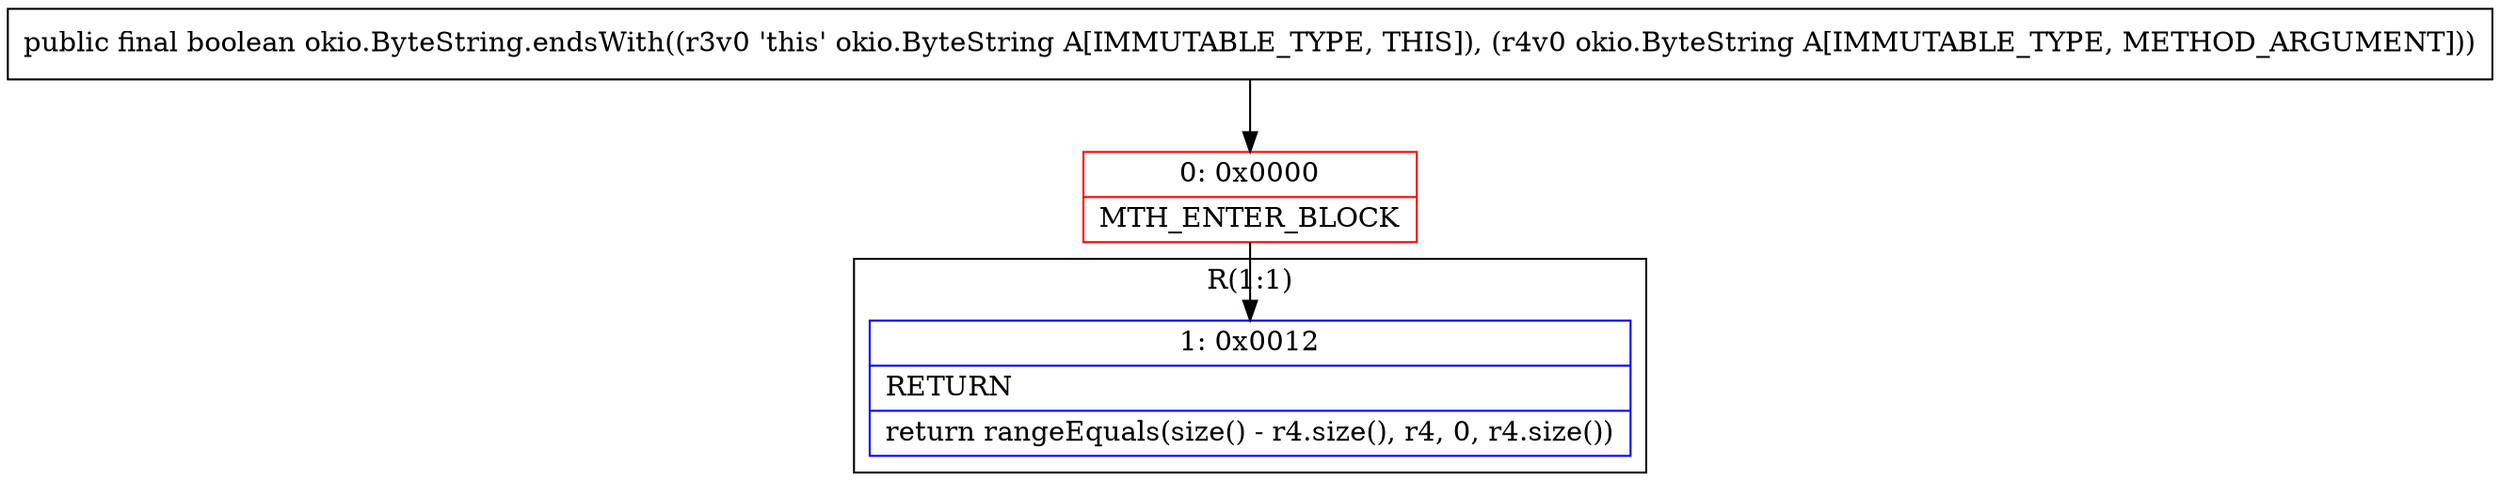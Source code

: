 digraph "CFG forokio.ByteString.endsWith(Lokio\/ByteString;)Z" {
subgraph cluster_Region_1587628436 {
label = "R(1:1)";
node [shape=record,color=blue];
Node_1 [shape=record,label="{1\:\ 0x0012|RETURN\l|return rangeEquals(size() \- r4.size(), r4, 0, r4.size())\l}"];
}
Node_0 [shape=record,color=red,label="{0\:\ 0x0000|MTH_ENTER_BLOCK\l}"];
MethodNode[shape=record,label="{public final boolean okio.ByteString.endsWith((r3v0 'this' okio.ByteString A[IMMUTABLE_TYPE, THIS]), (r4v0 okio.ByteString A[IMMUTABLE_TYPE, METHOD_ARGUMENT])) }"];
MethodNode -> Node_0;
Node_0 -> Node_1;
}

